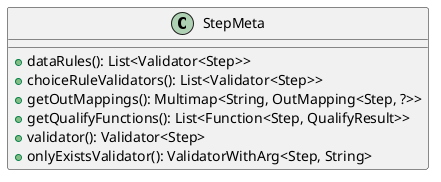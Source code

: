 @startuml

    class StepMeta [[StepMeta.html]] {
        +dataRules(): List<Validator<Step>>
        +choiceRuleValidators(): List<Validator<Step>>
        +getOutMappings(): Multimap<String, OutMapping<Step, ?>>
        +getQualifyFunctions(): List<Function<Step, QualifyResult>>
        +validator(): Validator<Step>
        +onlyExistsValidator(): ValidatorWithArg<Step, String>
    }

@enduml
